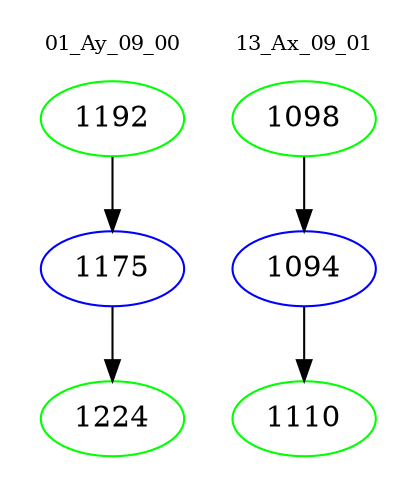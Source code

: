 digraph{
subgraph cluster_0 {
color = white
label = "01_Ay_09_00";
fontsize=10;
T0_1192 [label="1192", color="green"]
T0_1192 -> T0_1175 [color="black"]
T0_1175 [label="1175", color="blue"]
T0_1175 -> T0_1224 [color="black"]
T0_1224 [label="1224", color="green"]
}
subgraph cluster_1 {
color = white
label = "13_Ax_09_01";
fontsize=10;
T1_1098 [label="1098", color="green"]
T1_1098 -> T1_1094 [color="black"]
T1_1094 [label="1094", color="blue"]
T1_1094 -> T1_1110 [color="black"]
T1_1110 [label="1110", color="green"]
}
}
